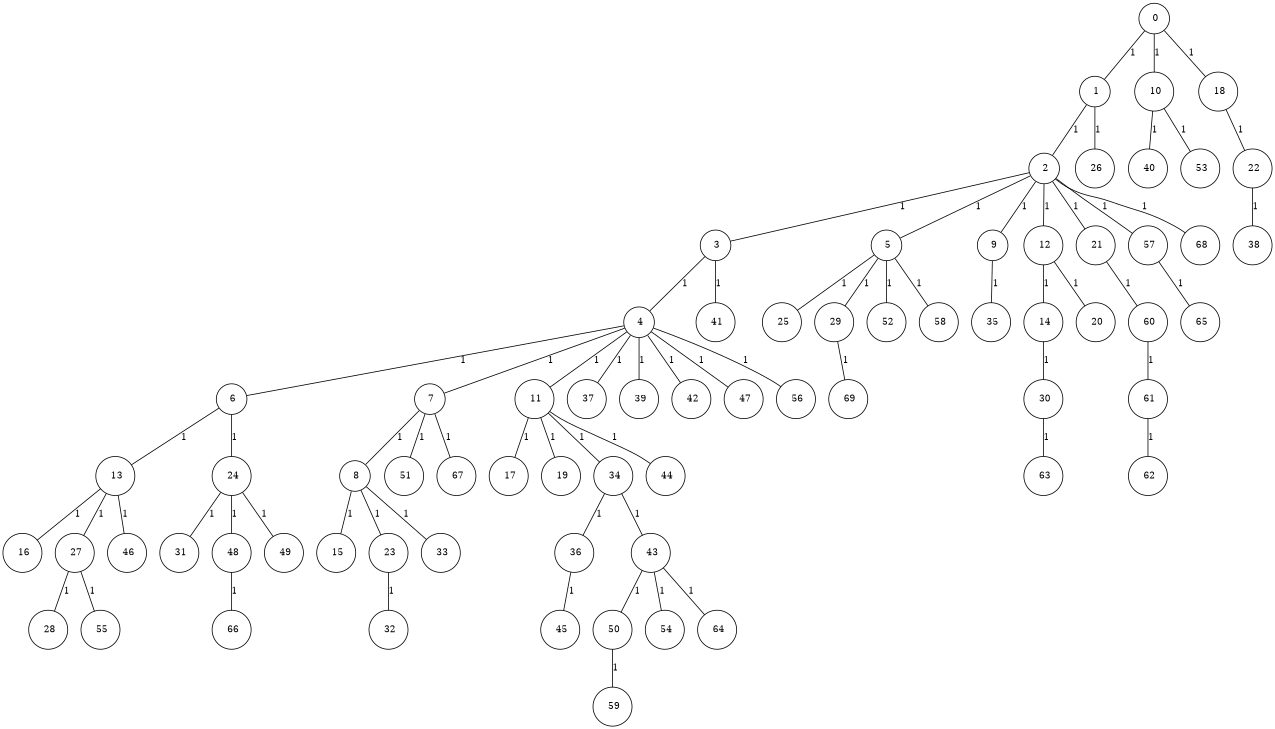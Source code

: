 graph G {
size="8.5,11;"
ratio = "expand;"
fixedsize="true;"
overlap="scale;"
node[shape=circle,width=.12,hight=.12,fontsize=12]
edge[fontsize=12]

0[label=" 0" color=black, pos="0.66600546,0.52158265!"];
1[label=" 1" color=black, pos="0.75684634,1.0708083!"];
2[label=" 2" color=black, pos="2.3168015,1.5778983!"];
3[label=" 3" color=black, pos="2.4694134,1.7421432!"];
4[label=" 4" color=black, pos="2.3022897,2.152917!"];
5[label=" 5" color=black, pos="2.6976165,1.1730886!"];
6[label=" 6" color=black, pos="0.8907181,1.0858521!"];
7[label=" 7" color=black, pos="1.8036703,2.4894242!"];
8[label=" 8" color=black, pos="1.6480179,1.522075!"];
9[label=" 9" color=black, pos="1.8230125,1.2637588!"];
10[label=" 10" color=black, pos="1.2456513,0.76638674!"];
11[label=" 11" color=black, pos="0.33223803,1.9065754!"];
12[label=" 12" color=black, pos="1.2264807,2.8877477!"];
13[label=" 13" color=black, pos="2.999412,0.52321617!"];
14[label=" 14" color=black, pos="1.782633,0.53624265!"];
15[label=" 15" color=black, pos="0.010641579,2.0559791!"];
16[label=" 16" color=black, pos="0.036673759,2.0635237!"];
17[label=" 17" color=black, pos="0.17093736,2.9995004!"];
18[label=" 18" color=black, pos="0.16893966,1.1316533!"];
19[label=" 19" color=black, pos="2.2744171,1.1357055!"];
20[label=" 20" color=black, pos="2.0977211,2.4249949!"];
21[label=" 21" color=black, pos="2.0842894,1.9872632!"];
22[label=" 22" color=black, pos="2.5572793,1.4532257!"];
23[label=" 23" color=black, pos="2.5491727,0.22658036!"];
24[label=" 24" color=black, pos="1.0872588,1.4455328!"];
25[label=" 25" color=black, pos="1.6173865,0.6747848!"];
26[label=" 26" color=black, pos="0.21092034,0.28750386!"];
27[label=" 27" color=black, pos="0.84466685,2.9862352!"];
28[label=" 28" color=black, pos="0.44666245,1.039521!"];
29[label=" 29" color=black, pos="2.3594411,1.3978742!"];
30[label=" 30" color=black, pos="2.5502901,1.4846414!"];
31[label=" 31" color=black, pos="2.3603047,0.68530933!"];
32[label=" 32" color=black, pos="2.0013257,2.7057597!"];
33[label=" 33" color=black, pos="2.5758753,2.4050384!"];
34[label=" 34" color=black, pos="1.1869826,0.27213312!"];
35[label=" 35" color=black, pos="2.1157516,2.9740374!"];
36[label=" 36" color=black, pos="0.6695984,0.093365858!"];
37[label=" 37" color=black, pos="1.0403427,1.94576!"];
38[label=" 38" color=black, pos="0.34234002,0.69009563!"];
39[label=" 39" color=black, pos="2.141623,2.1502082!"];
40[label=" 40" color=black, pos="0.5062471,0.76166099!"];
41[label=" 41" color=black, pos="0.23651243,1.8689181!"];
42[label=" 42" color=black, pos="1.8592417,1.4551445!"];
43[label=" 43" color=black, pos="0.39941954,1.5374073!"];
44[label=" 44" color=black, pos="2.4427404,0.09805745!"];
45[label=" 45" color=black, pos="1.1220132,2.0737159!"];
46[label=" 46" color=black, pos="0.47421872,2.166998!"];
47[label=" 47" color=black, pos="2.1392165,2.7587905!"];
48[label=" 48" color=black, pos="0.17317416,2.727586!"];
49[label=" 49" color=black, pos="1.6871509,0.83318164!"];
50[label=" 50" color=black, pos="0.73755531,1.5213858!"];
51[label=" 51" color=black, pos="1.7175081,2.2059928!"];
52[label=" 52" color=black, pos="2.6895663,1.6433315!"];
53[label=" 53" color=black, pos="2.3478676,2.2759327!"];
54[label=" 54" color=black, pos="2.4808588,1.4379281!"];
55[label=" 55" color=black, pos="1.7601369,2.2655389!"];
56[label=" 56" color=black, pos="1.7171701,0.34299768!"];
57[label=" 57" color=black, pos="1.5896289,1.9507135!"];
58[label=" 58" color=black, pos="1.4645055,0.46415908!"];
59[label=" 59" color=black, pos="2.5308924,1.3422619!"];
60[label=" 60" color=black, pos="1.9742021,0.032038169!"];
61[label=" 61" color=black, pos="2.7026408,0.14415611!"];
62[label=" 62" color=black, pos="2.7509016,1.8035749!"];
63[label=" 63" color=black, pos="1.7788028,2.4443496!"];
64[label=" 64" color=black, pos="1.0622386,1.9002939!"];
65[label=" 65" color=black, pos="2.9635266,1.9790518!"];
66[label=" 66" color=black, pos="2.3231067,1.6100456!"];
67[label=" 67" color=black, pos="0.1133627,2.0744578!"];
68[label=" 68" color=black, pos="2.9379009,0.40963455!"];
69[label=" 69" color=black, pos="2.4144669,1.8240413!"];
0--1[label="1"]
0--10[label="1"]
0--18[label="1"]
1--2[label="1"]
1--26[label="1"]
2--3[label="1"]
2--5[label="1"]
2--9[label="1"]
2--12[label="1"]
2--21[label="1"]
2--57[label="1"]
2--68[label="1"]
3--4[label="1"]
3--41[label="1"]
4--6[label="1"]
4--7[label="1"]
4--11[label="1"]
4--37[label="1"]
4--39[label="1"]
4--42[label="1"]
4--47[label="1"]
4--56[label="1"]
5--25[label="1"]
5--29[label="1"]
5--52[label="1"]
5--58[label="1"]
6--13[label="1"]
6--24[label="1"]
7--8[label="1"]
7--51[label="1"]
7--67[label="1"]
8--15[label="1"]
8--23[label="1"]
8--33[label="1"]
9--35[label="1"]
10--40[label="1"]
10--53[label="1"]
11--17[label="1"]
11--19[label="1"]
11--34[label="1"]
11--44[label="1"]
12--14[label="1"]
12--20[label="1"]
13--16[label="1"]
13--27[label="1"]
13--46[label="1"]
14--30[label="1"]
18--22[label="1"]
21--60[label="1"]
22--38[label="1"]
23--32[label="1"]
24--31[label="1"]
24--48[label="1"]
24--49[label="1"]
27--28[label="1"]
27--55[label="1"]
29--69[label="1"]
30--63[label="1"]
34--36[label="1"]
34--43[label="1"]
36--45[label="1"]
43--50[label="1"]
43--54[label="1"]
43--64[label="1"]
48--66[label="1"]
50--59[label="1"]
57--65[label="1"]
60--61[label="1"]
61--62[label="1"]

}
